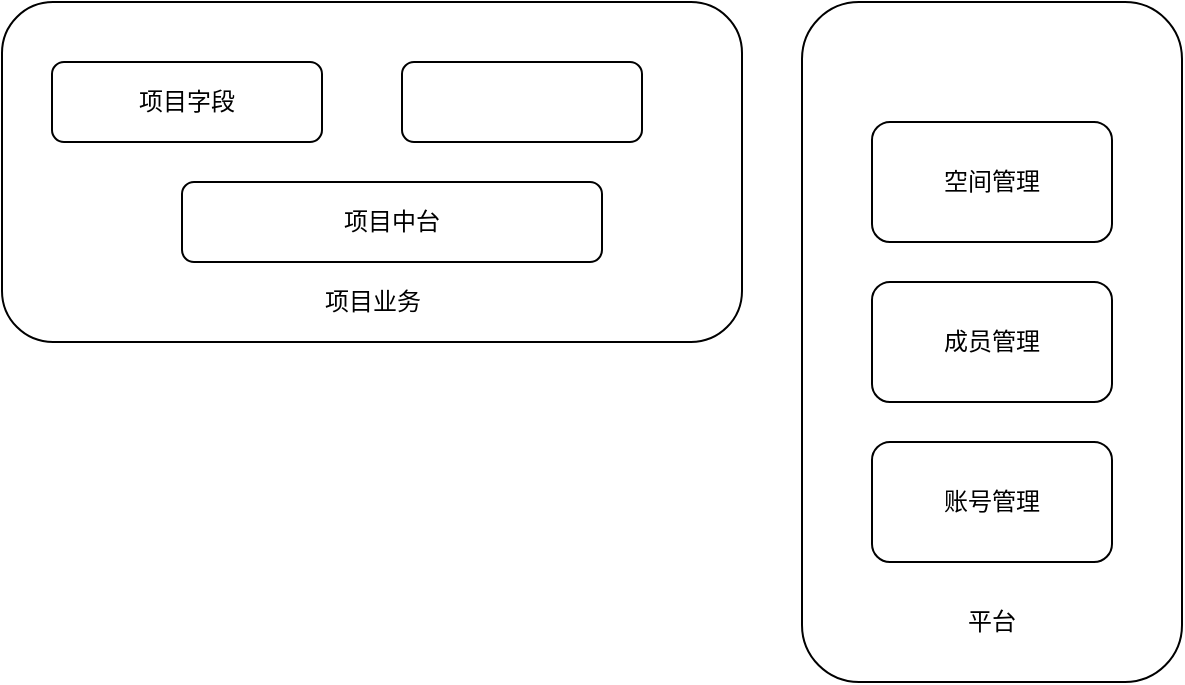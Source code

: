 <mxfile version="13.8.6" type="github">
  <diagram id="64DtETHrr8Gni5vUCrlc" name="Page-1">
    <mxGraphModel dx="946" dy="583" grid="1" gridSize="10" guides="1" tooltips="1" connect="1" arrows="1" fold="1" page="1" pageScale="1" pageWidth="850" pageHeight="1100" math="0" shadow="0">
      <root>
        <mxCell id="0" />
        <mxCell id="1" parent="0" />
        <mxCell id="QapmDIWX8Hmy_j9o4d-7-2" value="" style="rounded=1;whiteSpace=wrap;html=1;" vertex="1" parent="1">
          <mxGeometry x="190" y="110" width="370" height="170" as="geometry" />
        </mxCell>
        <mxCell id="QapmDIWX8Hmy_j9o4d-7-1" value="项目中台" style="rounded=1;whiteSpace=wrap;html=1;" vertex="1" parent="1">
          <mxGeometry x="280" y="200" width="210" height="40" as="geometry" />
        </mxCell>
        <mxCell id="QapmDIWX8Hmy_j9o4d-7-3" value="平台&lt;br&gt;&lt;br&gt;&lt;br&gt;&lt;br&gt;&lt;br&gt;&lt;br&gt;&lt;br&gt;&lt;br&gt;&lt;br&gt;&lt;br&gt;" style="rounded=1;whiteSpace=wrap;html=1;" vertex="1" parent="1">
          <mxGeometry x="590" y="110" width="190" height="340" as="geometry" />
        </mxCell>
        <mxCell id="QapmDIWX8Hmy_j9o4d-7-4" value="成员管理" style="rounded=1;whiteSpace=wrap;html=1;" vertex="1" parent="1">
          <mxGeometry x="625" y="250" width="120" height="60" as="geometry" />
        </mxCell>
        <mxCell id="QapmDIWX8Hmy_j9o4d-7-5" value="账号管理" style="rounded=1;whiteSpace=wrap;html=1;" vertex="1" parent="1">
          <mxGeometry x="625" y="330" width="120" height="60" as="geometry" />
        </mxCell>
        <mxCell id="QapmDIWX8Hmy_j9o4d-7-6" value="空间管理" style="rounded=1;whiteSpace=wrap;html=1;" vertex="1" parent="1">
          <mxGeometry x="625" y="170" width="120" height="60" as="geometry" />
        </mxCell>
        <mxCell id="QapmDIWX8Hmy_j9o4d-7-7" value="平台" style="text;html=1;strokeColor=none;fillColor=none;align=center;verticalAlign=middle;whiteSpace=wrap;rounded=0;" vertex="1" parent="1">
          <mxGeometry x="665" y="410" width="40" height="20" as="geometry" />
        </mxCell>
        <mxCell id="QapmDIWX8Hmy_j9o4d-7-8" value="项目业务" style="text;html=1;strokeColor=none;fillColor=none;align=center;verticalAlign=middle;whiteSpace=wrap;rounded=0;" vertex="1" parent="1">
          <mxGeometry x="317.5" y="250" width="115" height="20" as="geometry" />
        </mxCell>
        <mxCell id="QapmDIWX8Hmy_j9o4d-7-9" value="项目字段" style="rounded=1;whiteSpace=wrap;html=1;" vertex="1" parent="1">
          <mxGeometry x="215" y="140" width="135" height="40" as="geometry" />
        </mxCell>
        <mxCell id="QapmDIWX8Hmy_j9o4d-7-10" value="" style="whiteSpace=wrap;html=1;rounded=1;" vertex="1" parent="1">
          <mxGeometry x="390" y="140" width="120" height="40" as="geometry" />
        </mxCell>
      </root>
    </mxGraphModel>
  </diagram>
</mxfile>
